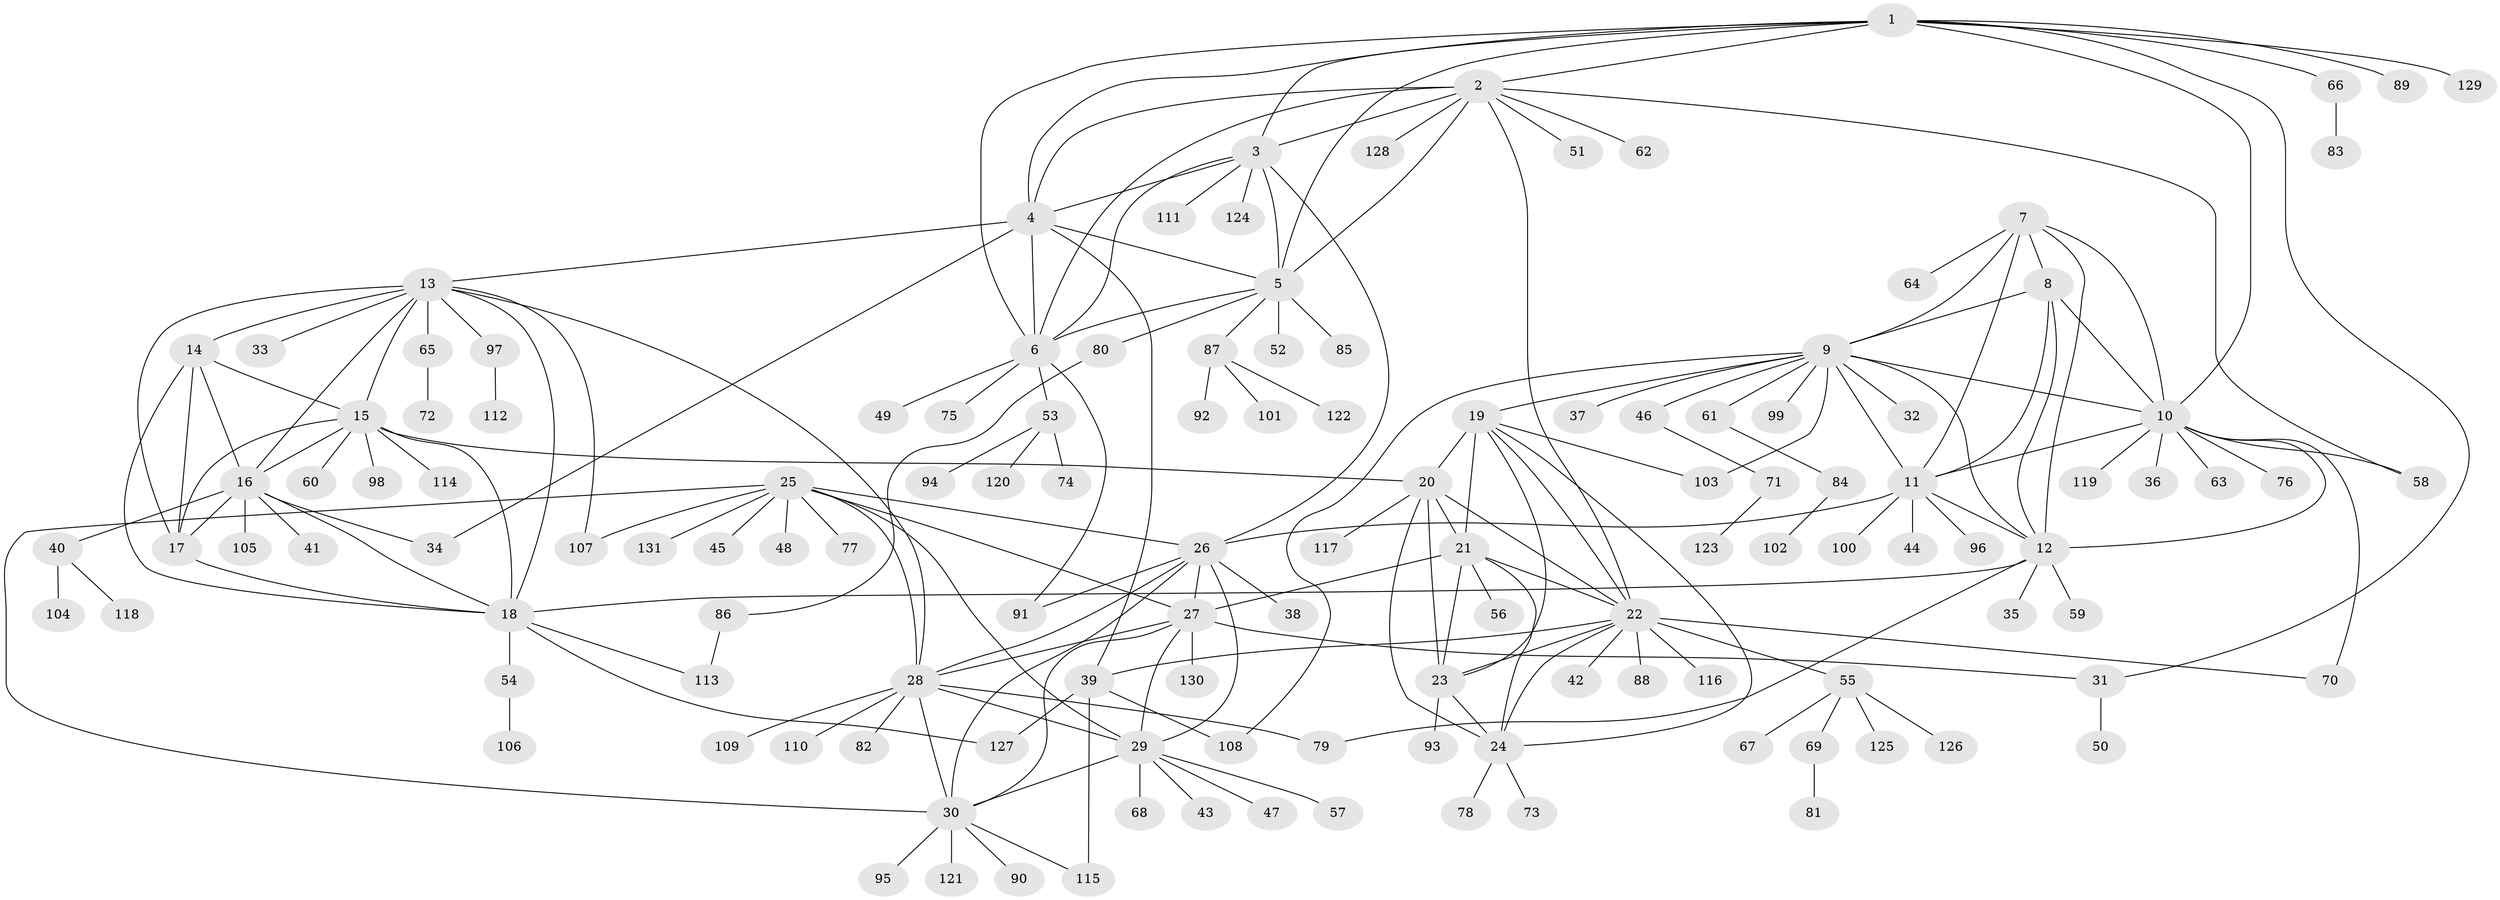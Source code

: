 // coarse degree distribution, {8: 0.0392156862745098, 9: 0.0196078431372549, 7: 0.029411764705882353, 11: 0.00980392156862745, 10: 0.029411764705882353, 3: 0.0196078431372549, 15: 0.00980392156862745, 4: 0.029411764705882353, 6: 0.029411764705882353, 5: 0.0196078431372549, 12: 0.0196078431372549, 2: 0.14705882352941177, 1: 0.5980392156862745}
// Generated by graph-tools (version 1.1) at 2025/52/02/27/25 19:52:19]
// undirected, 131 vertices, 199 edges
graph export_dot {
graph [start="1"]
  node [color=gray90,style=filled];
  1;
  2;
  3;
  4;
  5;
  6;
  7;
  8;
  9;
  10;
  11;
  12;
  13;
  14;
  15;
  16;
  17;
  18;
  19;
  20;
  21;
  22;
  23;
  24;
  25;
  26;
  27;
  28;
  29;
  30;
  31;
  32;
  33;
  34;
  35;
  36;
  37;
  38;
  39;
  40;
  41;
  42;
  43;
  44;
  45;
  46;
  47;
  48;
  49;
  50;
  51;
  52;
  53;
  54;
  55;
  56;
  57;
  58;
  59;
  60;
  61;
  62;
  63;
  64;
  65;
  66;
  67;
  68;
  69;
  70;
  71;
  72;
  73;
  74;
  75;
  76;
  77;
  78;
  79;
  80;
  81;
  82;
  83;
  84;
  85;
  86;
  87;
  88;
  89;
  90;
  91;
  92;
  93;
  94;
  95;
  96;
  97;
  98;
  99;
  100;
  101;
  102;
  103;
  104;
  105;
  106;
  107;
  108;
  109;
  110;
  111;
  112;
  113;
  114;
  115;
  116;
  117;
  118;
  119;
  120;
  121;
  122;
  123;
  124;
  125;
  126;
  127;
  128;
  129;
  130;
  131;
  1 -- 2;
  1 -- 3;
  1 -- 4;
  1 -- 5;
  1 -- 6;
  1 -- 10;
  1 -- 31;
  1 -- 66;
  1 -- 89;
  1 -- 129;
  2 -- 3;
  2 -- 4;
  2 -- 5;
  2 -- 6;
  2 -- 22;
  2 -- 51;
  2 -- 58;
  2 -- 62;
  2 -- 128;
  3 -- 4;
  3 -- 5;
  3 -- 6;
  3 -- 26;
  3 -- 111;
  3 -- 124;
  4 -- 5;
  4 -- 6;
  4 -- 13;
  4 -- 34;
  4 -- 39;
  5 -- 6;
  5 -- 52;
  5 -- 80;
  5 -- 85;
  5 -- 87;
  6 -- 49;
  6 -- 53;
  6 -- 75;
  6 -- 91;
  7 -- 8;
  7 -- 9;
  7 -- 10;
  7 -- 11;
  7 -- 12;
  7 -- 64;
  8 -- 9;
  8 -- 10;
  8 -- 11;
  8 -- 12;
  9 -- 10;
  9 -- 11;
  9 -- 12;
  9 -- 19;
  9 -- 32;
  9 -- 37;
  9 -- 46;
  9 -- 61;
  9 -- 99;
  9 -- 103;
  9 -- 108;
  10 -- 11;
  10 -- 12;
  10 -- 36;
  10 -- 58;
  10 -- 63;
  10 -- 70;
  10 -- 76;
  10 -- 119;
  11 -- 12;
  11 -- 26;
  11 -- 44;
  11 -- 96;
  11 -- 100;
  12 -- 18;
  12 -- 35;
  12 -- 59;
  12 -- 79;
  13 -- 14;
  13 -- 15;
  13 -- 16;
  13 -- 17;
  13 -- 18;
  13 -- 28;
  13 -- 33;
  13 -- 65;
  13 -- 97;
  13 -- 107;
  14 -- 15;
  14 -- 16;
  14 -- 17;
  14 -- 18;
  15 -- 16;
  15 -- 17;
  15 -- 18;
  15 -- 20;
  15 -- 60;
  15 -- 98;
  15 -- 114;
  16 -- 17;
  16 -- 18;
  16 -- 34;
  16 -- 40;
  16 -- 41;
  16 -- 105;
  17 -- 18;
  18 -- 54;
  18 -- 113;
  18 -- 127;
  19 -- 20;
  19 -- 21;
  19 -- 22;
  19 -- 23;
  19 -- 24;
  19 -- 103;
  20 -- 21;
  20 -- 22;
  20 -- 23;
  20 -- 24;
  20 -- 117;
  21 -- 22;
  21 -- 23;
  21 -- 24;
  21 -- 27;
  21 -- 56;
  22 -- 23;
  22 -- 24;
  22 -- 39;
  22 -- 42;
  22 -- 55;
  22 -- 70;
  22 -- 88;
  22 -- 116;
  23 -- 24;
  23 -- 93;
  24 -- 73;
  24 -- 78;
  25 -- 26;
  25 -- 27;
  25 -- 28;
  25 -- 29;
  25 -- 30;
  25 -- 45;
  25 -- 48;
  25 -- 77;
  25 -- 107;
  25 -- 131;
  26 -- 27;
  26 -- 28;
  26 -- 29;
  26 -- 30;
  26 -- 38;
  26 -- 91;
  27 -- 28;
  27 -- 29;
  27 -- 30;
  27 -- 31;
  27 -- 130;
  28 -- 29;
  28 -- 30;
  28 -- 79;
  28 -- 82;
  28 -- 109;
  28 -- 110;
  29 -- 30;
  29 -- 43;
  29 -- 47;
  29 -- 57;
  29 -- 68;
  30 -- 90;
  30 -- 95;
  30 -- 115;
  30 -- 121;
  31 -- 50;
  39 -- 108;
  39 -- 115;
  39 -- 127;
  40 -- 104;
  40 -- 118;
  46 -- 71;
  53 -- 74;
  53 -- 94;
  53 -- 120;
  54 -- 106;
  55 -- 67;
  55 -- 69;
  55 -- 125;
  55 -- 126;
  61 -- 84;
  65 -- 72;
  66 -- 83;
  69 -- 81;
  71 -- 123;
  80 -- 86;
  84 -- 102;
  86 -- 113;
  87 -- 92;
  87 -- 101;
  87 -- 122;
  97 -- 112;
}
